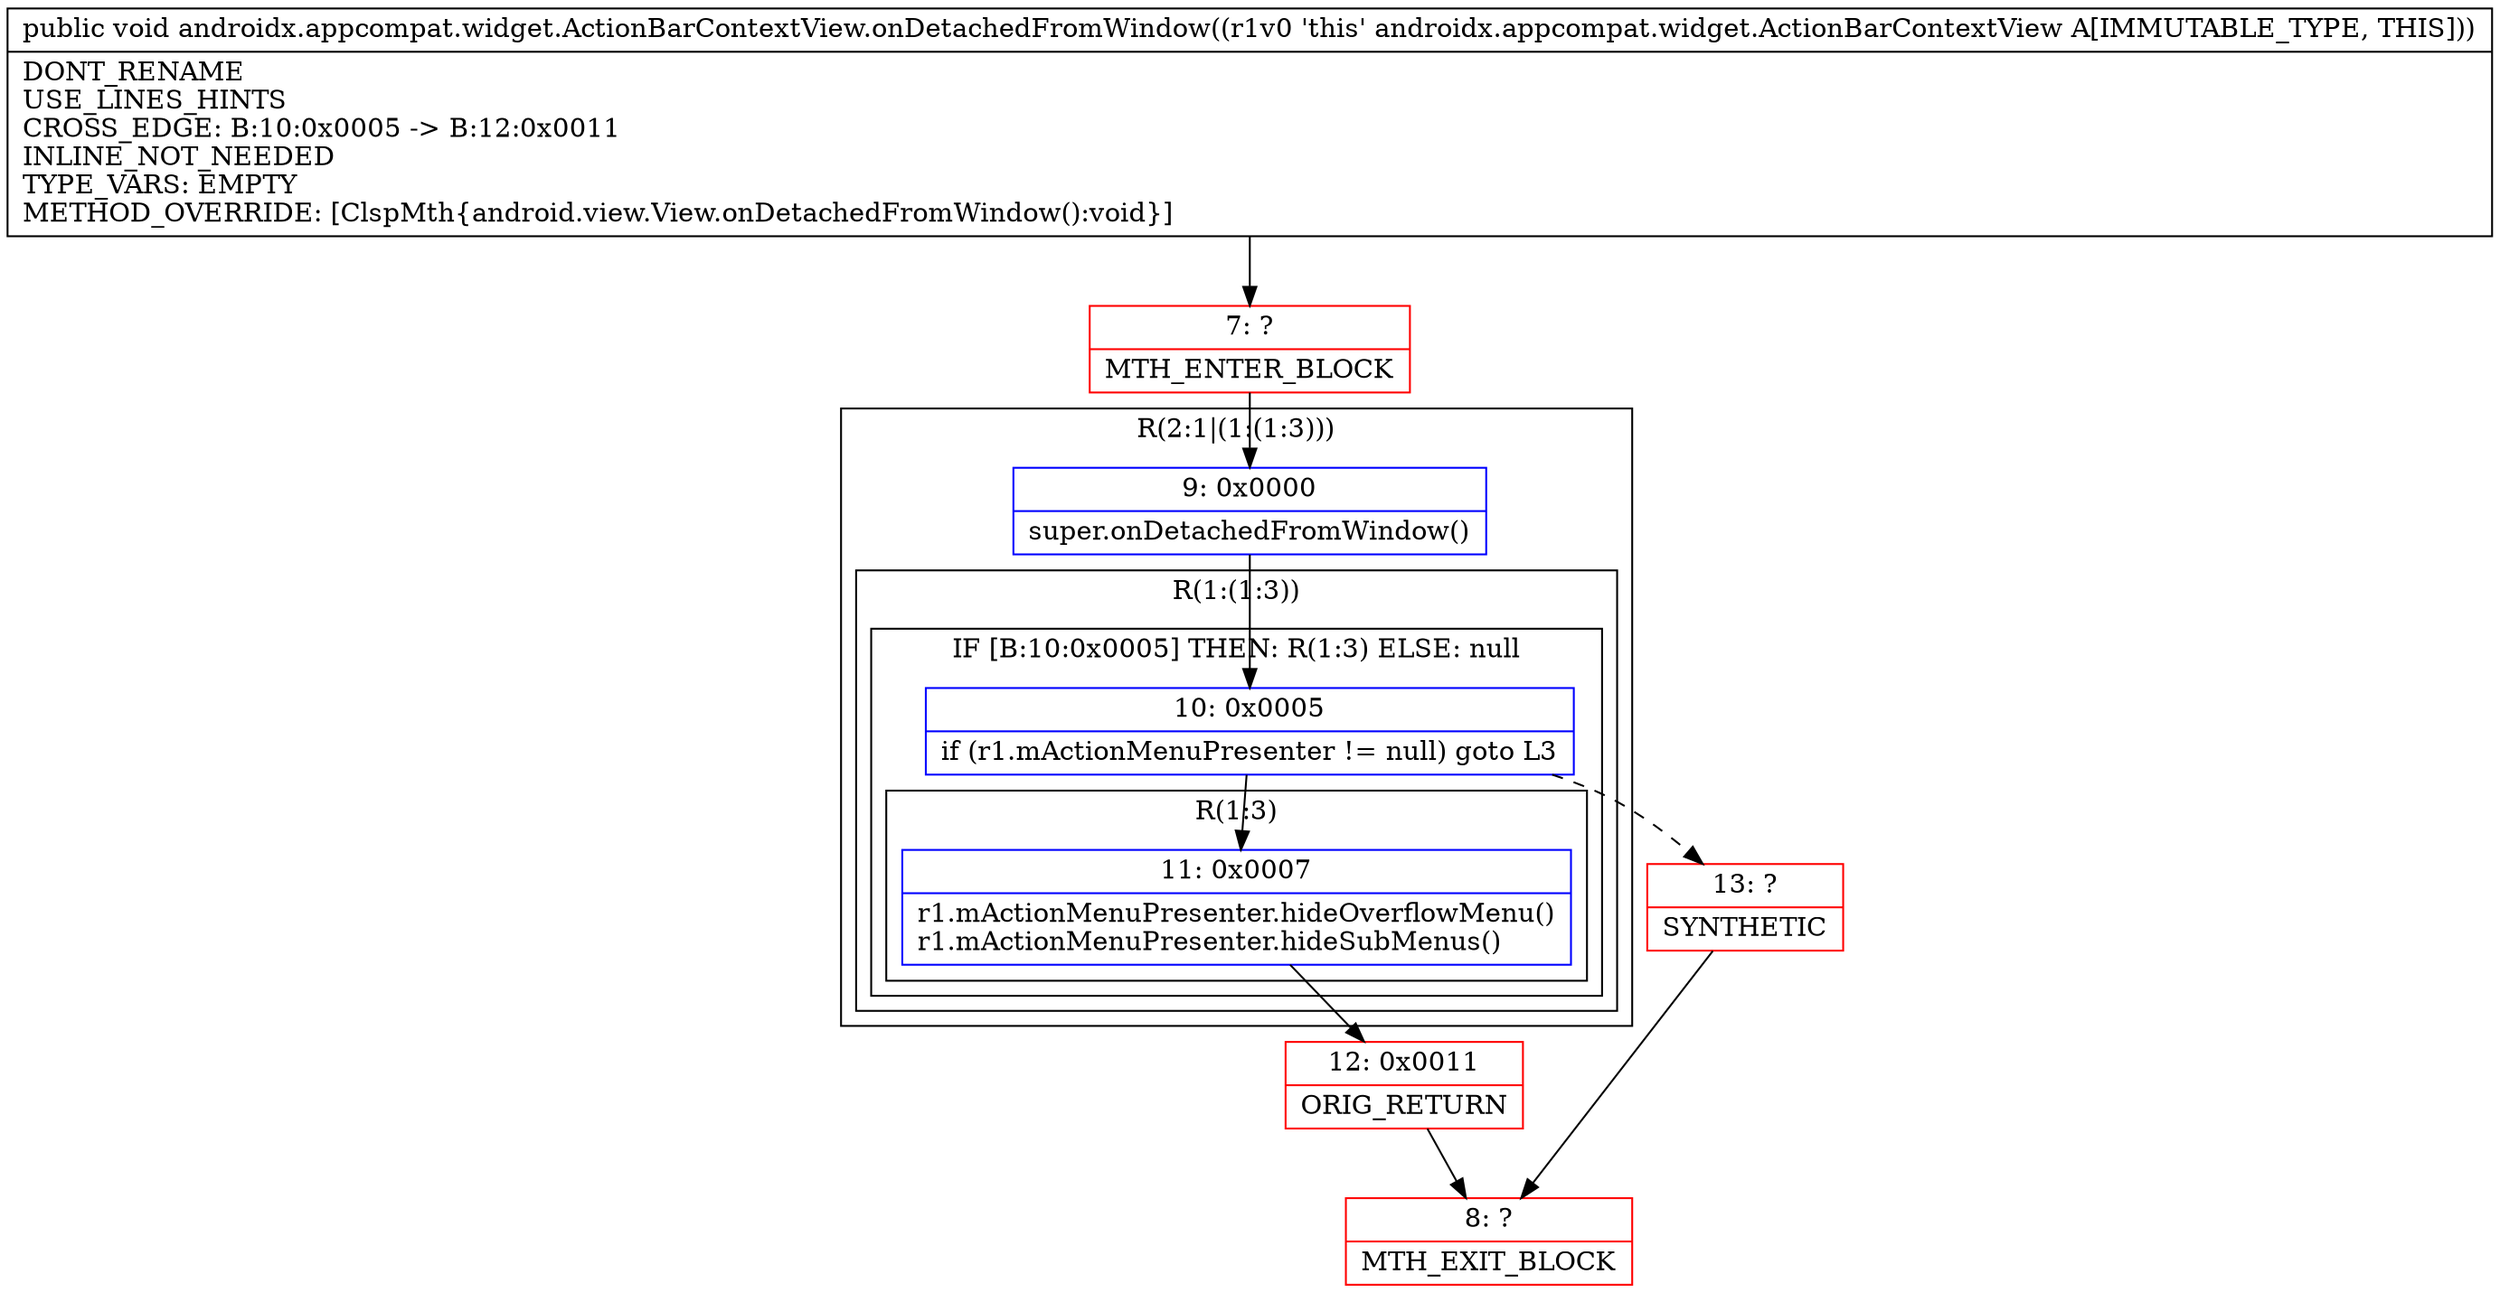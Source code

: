 digraph "CFG forandroidx.appcompat.widget.ActionBarContextView.onDetachedFromWindow()V" {
subgraph cluster_Region_1525281171 {
label = "R(2:1|(1:(1:3)))";
node [shape=record,color=blue];
Node_9 [shape=record,label="{9\:\ 0x0000|super.onDetachedFromWindow()\l}"];
subgraph cluster_Region_954085434 {
label = "R(1:(1:3))";
node [shape=record,color=blue];
subgraph cluster_IfRegion_763586359 {
label = "IF [B:10:0x0005] THEN: R(1:3) ELSE: null";
node [shape=record,color=blue];
Node_10 [shape=record,label="{10\:\ 0x0005|if (r1.mActionMenuPresenter != null) goto L3\l}"];
subgraph cluster_Region_1327413419 {
label = "R(1:3)";
node [shape=record,color=blue];
Node_11 [shape=record,label="{11\:\ 0x0007|r1.mActionMenuPresenter.hideOverflowMenu()\lr1.mActionMenuPresenter.hideSubMenus()\l}"];
}
}
}
}
Node_7 [shape=record,color=red,label="{7\:\ ?|MTH_ENTER_BLOCK\l}"];
Node_12 [shape=record,color=red,label="{12\:\ 0x0011|ORIG_RETURN\l}"];
Node_8 [shape=record,color=red,label="{8\:\ ?|MTH_EXIT_BLOCK\l}"];
Node_13 [shape=record,color=red,label="{13\:\ ?|SYNTHETIC\l}"];
MethodNode[shape=record,label="{public void androidx.appcompat.widget.ActionBarContextView.onDetachedFromWindow((r1v0 'this' androidx.appcompat.widget.ActionBarContextView A[IMMUTABLE_TYPE, THIS]))  | DONT_RENAME\lUSE_LINES_HINTS\lCROSS_EDGE: B:10:0x0005 \-\> B:12:0x0011\lINLINE_NOT_NEEDED\lTYPE_VARS: EMPTY\lMETHOD_OVERRIDE: [ClspMth\{android.view.View.onDetachedFromWindow():void\}]\l}"];
MethodNode -> Node_7;Node_9 -> Node_10;
Node_10 -> Node_11;
Node_10 -> Node_13[style=dashed];
Node_11 -> Node_12;
Node_7 -> Node_9;
Node_12 -> Node_8;
Node_13 -> Node_8;
}

